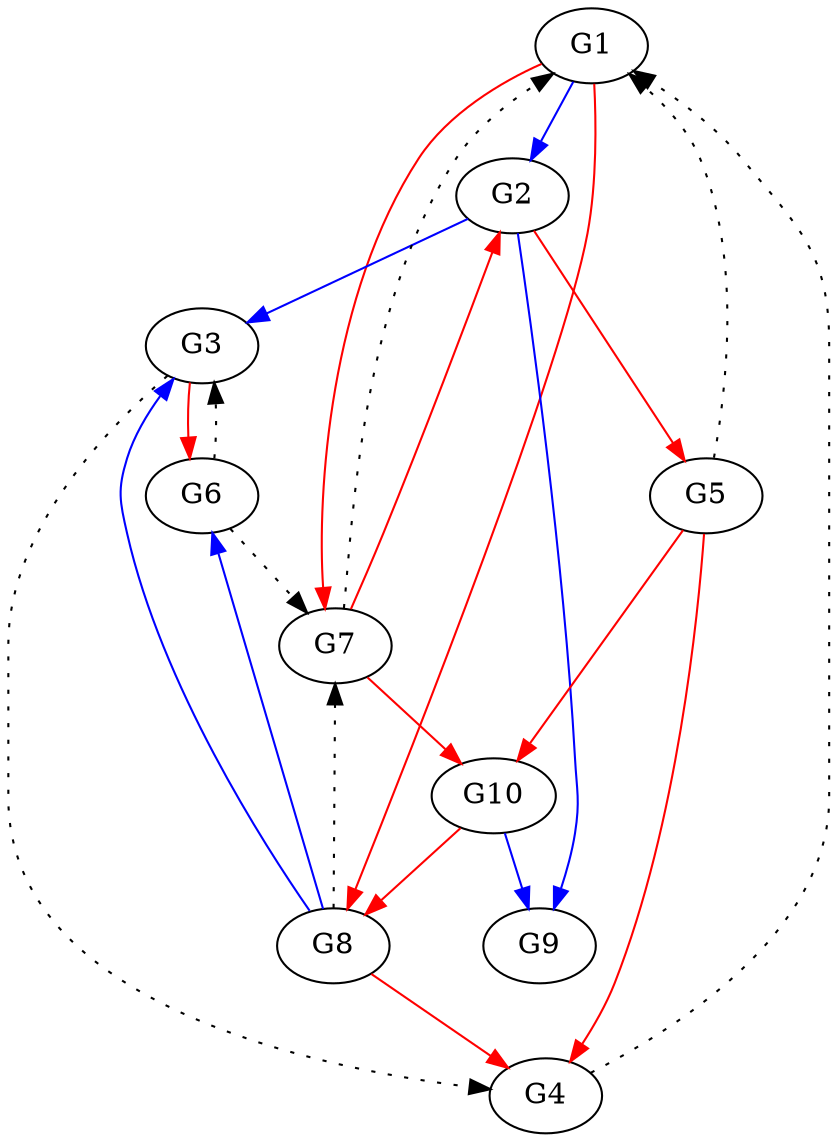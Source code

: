// Grafos-DREAM4
digraph {
	G1 [label=G1]
	G2 [label=G2]
	G3 [label=G3]
	G4 [label=G4]
	G5 [label=G5]
	G6 [label=G6]
	G7 [label=G7]
	G8 [label=G8]
	G9 [label=G9]
	G10 [label=G10]
	G1 -> G2 [color=blue]
	G2 -> G3 [color=blue]
	G2 -> G9 [color=blue]
	G3 -> G4 [style=dotted]
	G4 -> G1 [style=dotted]
	G5 -> G1 [style=dotted]
	G6 -> G3 [style=dotted]
	G6 -> G7 [style=dotted]
	G7 -> G1 [style=dotted]
	G8 -> G3 [color=blue]
	G8 -> G6 [color=blue]
	G8 -> G7 [style=dotted]
	G10 -> G9 [color=blue]
	G1 -> G7 [color=red]
	G1 -> G8 [color=red]
	G2 -> G5 [color=red]
	G3 -> G6 [color=red]
	G5 -> G4 [color=red]
	G5 -> G10 [color=red]
	G7 -> G2 [color=red]
	G7 -> G10 [color=red]
	G8 -> G4 [color=red]
	G10 -> G8 [color=red]
}
